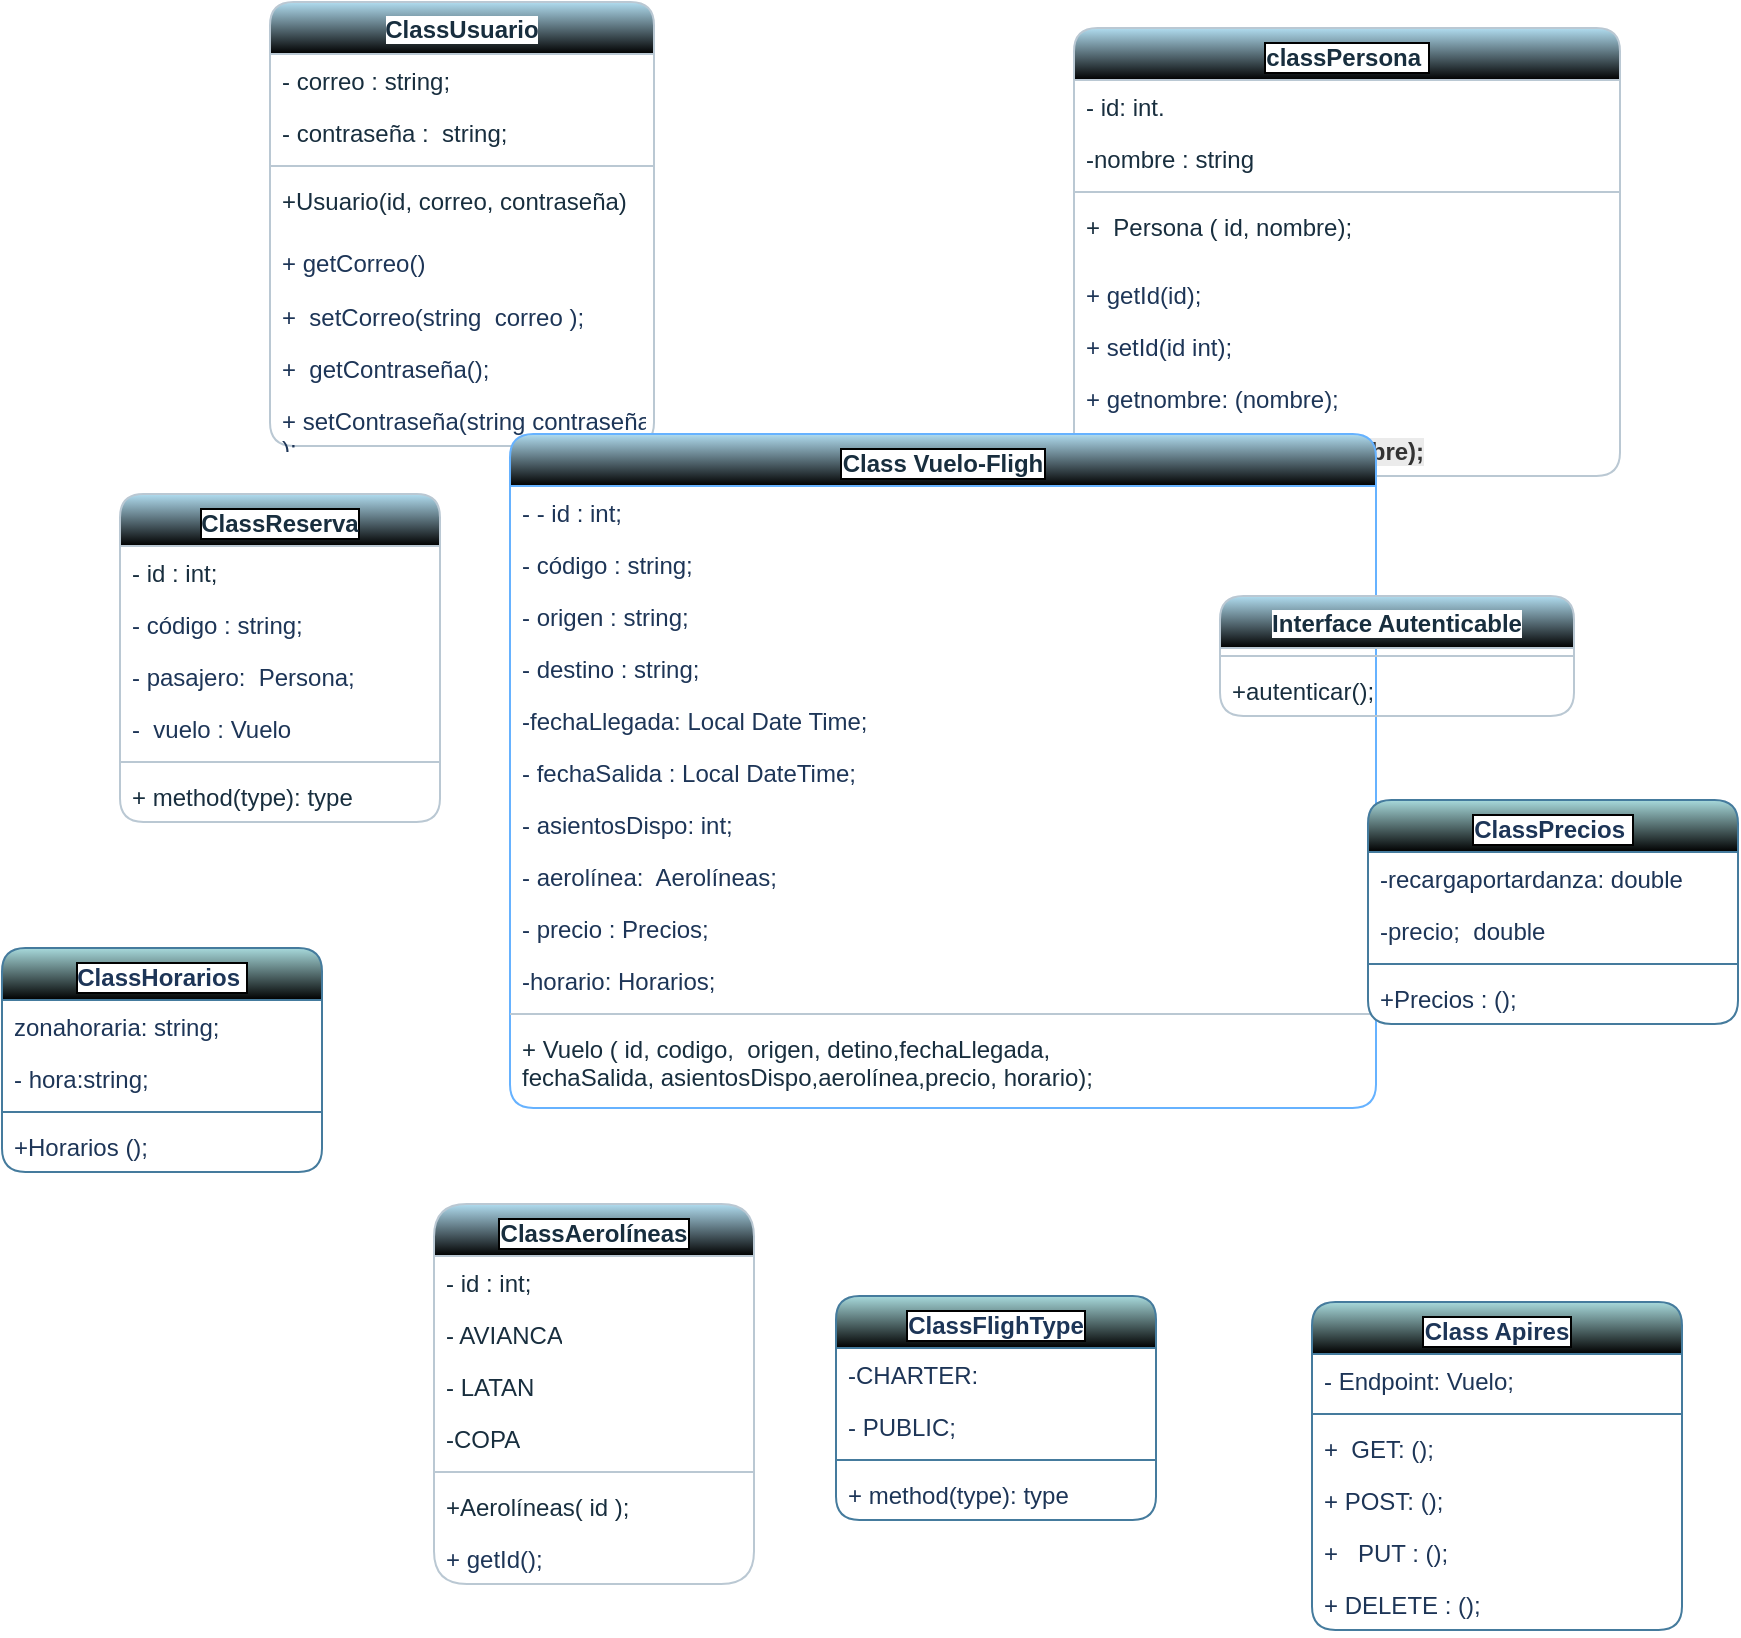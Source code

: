 <mxfile version="21.7.1" type="github">
  <diagram name="Página-1" id="ZE2Og2liTJ8zFDJ8wkAW">
    <mxGraphModel dx="1008" dy="414" grid="0" gridSize="10" guides="1" tooltips="1" connect="1" arrows="1" fold="1" page="1" pageScale="1" pageWidth="980" pageHeight="1390" background="none" math="0" shadow="0">
      <root>
        <mxCell id="0" />
        <mxCell id="1" parent="0" />
        <mxCell id="D-GpD_URcGxK7QM6RUJf-1" value="classPersona&amp;nbsp;" style="swimlane;fontStyle=1;align=center;verticalAlign=top;childLayout=stackLayout;horizontal=1;startSize=26;horizontalStack=0;resizeParent=1;resizeParentMax=0;resizeLast=0;collapsible=1;marginBottom=0;labelBackgroundColor=default;fillColor=#B1DDF0;strokeColor=#BAC8D3;fontColor=#182E3E;html=1;whiteSpace=wrap;labelBorderColor=default;gradientColor=default;rounded=1;" vertex="1" parent="1">
          <mxGeometry x="577" y="37" width="273" height="224" as="geometry" />
        </mxCell>
        <mxCell id="D-GpD_URcGxK7QM6RUJf-5" value="&lt;font style=&quot;vertical-align: inherit;&quot;&gt;&lt;font style=&quot;vertical-align: inherit;&quot;&gt;- id: int.&lt;/font&gt;&lt;/font&gt;" style="text;strokeColor=none;fillColor=none;align=left;verticalAlign=top;spacingLeft=4;spacingRight=4;overflow=hidden;rotatable=0;points=[[0,0.5],[1,0.5]];portConstraint=eastwest;whiteSpace=wrap;html=1;labelBackgroundColor=none;fontColor=#182E3E;" vertex="1" parent="D-GpD_URcGxK7QM6RUJf-1">
          <mxGeometry y="26" width="273" height="26" as="geometry" />
        </mxCell>
        <mxCell id="D-GpD_URcGxK7QM6RUJf-2" value="&lt;font style=&quot;vertical-align: inherit;&quot;&gt;&lt;font style=&quot;vertical-align: inherit;&quot;&gt;&lt;font style=&quot;vertical-align: inherit;&quot;&gt;&lt;font style=&quot;vertical-align: inherit;&quot;&gt;&lt;font style=&quot;vertical-align: inherit;&quot;&gt;&lt;font style=&quot;vertical-align: inherit;&quot;&gt;-nombre :&amp;nbsp;&lt;/font&gt;&lt;/font&gt;&lt;/font&gt;&lt;/font&gt;&lt;/font&gt;&lt;/font&gt;string" style="text;strokeColor=none;fillColor=none;align=left;verticalAlign=top;spacingLeft=4;spacingRight=4;overflow=hidden;rotatable=0;points=[[0,0.5],[1,0.5]];portConstraint=eastwest;whiteSpace=wrap;html=1;labelBackgroundColor=none;fontColor=#182E3E;" vertex="1" parent="D-GpD_URcGxK7QM6RUJf-1">
          <mxGeometry y="52" width="273" height="26" as="geometry" />
        </mxCell>
        <mxCell id="D-GpD_URcGxK7QM6RUJf-3" value="" style="line;strokeWidth=1;fillColor=none;align=left;verticalAlign=middle;spacingTop=-1;spacingLeft=3;spacingRight=3;rotatable=0;labelPosition=right;points=[];portConstraint=eastwest;strokeColor=#BAC8D3;labelBackgroundColor=none;fontColor=#182E3E;" vertex="1" parent="D-GpD_URcGxK7QM6RUJf-1">
          <mxGeometry y="78" width="273" height="8" as="geometry" />
        </mxCell>
        <mxCell id="D-GpD_URcGxK7QM6RUJf-4" value="+&amp;nbsp; Persona ( id, nombre);&amp;nbsp;&amp;nbsp;" style="text;strokeColor=none;fillColor=none;align=left;verticalAlign=top;spacingLeft=4;spacingRight=4;overflow=hidden;rotatable=0;points=[[0,0.5],[1,0.5]];portConstraint=eastwest;whiteSpace=wrap;html=1;labelBackgroundColor=none;fontColor=#182E3E;" vertex="1" parent="D-GpD_URcGxK7QM6RUJf-1">
          <mxGeometry y="86" width="273" height="34" as="geometry" />
        </mxCell>
        <mxCell id="D-GpD_URcGxK7QM6RUJf-99" value="+&amp;nbsp;getId(id);" style="text;strokeColor=none;fillColor=none;align=left;verticalAlign=top;spacingLeft=4;spacingRight=4;overflow=hidden;rotatable=0;points=[[0,0.5],[1,0.5]];portConstraint=eastwest;whiteSpace=wrap;html=1;fontColor=#1D3557;" vertex="1" parent="D-GpD_URcGxK7QM6RUJf-1">
          <mxGeometry y="120" width="273" height="26" as="geometry" />
        </mxCell>
        <mxCell id="D-GpD_URcGxK7QM6RUJf-100" value="+&amp;nbsp;setId(id int);" style="text;strokeColor=none;fillColor=none;align=left;verticalAlign=top;spacingLeft=4;spacingRight=4;overflow=hidden;rotatable=0;points=[[0,0.5],[1,0.5]];portConstraint=eastwest;whiteSpace=wrap;html=1;fontColor=#1D3557;" vertex="1" parent="D-GpD_URcGxK7QM6RUJf-1">
          <mxGeometry y="146" width="273" height="26" as="geometry" />
        </mxCell>
        <mxCell id="D-GpD_URcGxK7QM6RUJf-70" value="+ getnombre: (nombre);" style="text;strokeColor=none;fillColor=none;align=left;verticalAlign=top;spacingLeft=4;spacingRight=4;overflow=hidden;rotatable=0;points=[[0,0.5],[1,0.5]];portConstraint=eastwest;whiteSpace=wrap;html=1;fontColor=#1D3557;" vertex="1" parent="D-GpD_URcGxK7QM6RUJf-1">
          <mxGeometry y="172" width="273" height="26" as="geometry" />
        </mxCell>
        <mxCell id="D-GpD_URcGxK7QM6RUJf-69" value="+ Set nombre&lt;strong style=&quot;--tw-border-spacing-x: 0; --tw-border-spacing-y: 0; --tw-translate-x: 0; --tw-translate-y: 0; --tw-rotate: 0; --tw-skew-x: 0; --tw-skew-y: 0; --tw-scale-x: 1; --tw-scale-y: 1; --tw-pan-x: ; --tw-pan-y: ; --tw-pinch-zoom: ; --tw-scroll-snap-strictness: proximity; --tw-ordinal: ; --tw-slashed-zero: ; --tw-numeric-figure: ; --tw-numeric-spacing: ; --tw-numeric-fraction: ; --tw-ring-inset: ; --tw-ring-offset-width: 0px; --tw-ring-offset-color: #fff; --tw-ring-color: rgb(59 130 246 / .5); --tw-ring-offset-shadow: 0 0 #0000; --tw-ring-shadow: 0 0 #0000; --tw-shadow: 0 0 #0000; --tw-shadow-colored: 0 0 #0000; --tw-blur: ; --tw-brightness: ; --tw-contrast: ; --tw-grayscale: ; --tw-hue-rotate: ; --tw-invert: ; --tw-saturate: ; --tw-sepia: ; --tw-drop-shadow: ; --tw-backdrop-blur: ; --tw-backdrop-brightness: ; --tw-backdrop-contrast: ; --tw-backdrop-grayscale: ; --tw-backdrop-hue-rotate: ; --tw-backdrop-invert: ; --tw-backdrop-opacity: ; --tw-backdrop-saturate: ; --tw-backdrop-sepia: ; color: rgb(51, 51, 51); font-family: Arial, Helvetica, sans-serif; background-color: rgb(235, 235, 235);&quot;&gt;:(string nombre);&lt;/strong&gt;" style="text;strokeColor=none;fillColor=none;align=left;verticalAlign=top;spacingLeft=4;spacingRight=4;overflow=hidden;rotatable=0;points=[[0,0.5],[1,0.5]];portConstraint=eastwest;whiteSpace=wrap;html=1;fontColor=#1D3557;" vertex="1" parent="D-GpD_URcGxK7QM6RUJf-1">
          <mxGeometry y="198" width="273" height="26" as="geometry" />
        </mxCell>
        <mxCell id="D-GpD_URcGxK7QM6RUJf-6" value="ClassUsuario " style="swimlane;fontStyle=1;align=center;verticalAlign=top;childLayout=stackLayout;horizontal=1;startSize=26;horizontalStack=0;resizeParent=1;resizeParentMax=0;resizeLast=0;collapsible=1;marginBottom=0;whiteSpace=wrap;html=1;strokeColor=#BAC8D3;fontColor=#182E3E;fillColor=#B1DDF0;labelBackgroundColor=default;gradientColor=default;rounded=1;" vertex="1" parent="1">
          <mxGeometry x="175" y="24" width="192" height="222" as="geometry" />
        </mxCell>
        <mxCell id="D-GpD_URcGxK7QM6RUJf-7" value="- correo : string;" style="text;strokeColor=none;fillColor=none;align=left;verticalAlign=top;spacingLeft=4;spacingRight=4;overflow=hidden;rotatable=0;points=[[0,0.5],[1,0.5]];portConstraint=eastwest;whiteSpace=wrap;html=1;fontColor=#182E3E;labelBackgroundColor=none;" vertex="1" parent="D-GpD_URcGxK7QM6RUJf-6">
          <mxGeometry y="26" width="192" height="26" as="geometry" />
        </mxCell>
        <mxCell id="D-GpD_URcGxK7QM6RUJf-18" value="- contraseña :&amp;nbsp; string;" style="text;strokeColor=none;fillColor=none;align=left;verticalAlign=top;spacingLeft=4;spacingRight=4;overflow=hidden;rotatable=0;points=[[0,0.5],[1,0.5]];portConstraint=eastwest;whiteSpace=wrap;html=1;fontColor=#182E3E;labelBackgroundColor=none;" vertex="1" parent="D-GpD_URcGxK7QM6RUJf-6">
          <mxGeometry y="52" width="192" height="26" as="geometry" />
        </mxCell>
        <mxCell id="D-GpD_URcGxK7QM6RUJf-8" value="" style="line;strokeWidth=1;fillColor=none;align=left;verticalAlign=middle;spacingTop=-1;spacingLeft=3;spacingRight=3;rotatable=0;labelPosition=right;points=[];portConstraint=eastwest;strokeColor=#BAC8D3;fontColor=#182E3E;labelBackgroundColor=none;" vertex="1" parent="D-GpD_URcGxK7QM6RUJf-6">
          <mxGeometry y="78" width="192" height="8" as="geometry" />
        </mxCell>
        <mxCell id="D-GpD_URcGxK7QM6RUJf-9" value="+Usuario(id, correo, contraseña)" style="text;strokeColor=none;fillColor=none;align=left;verticalAlign=top;spacingLeft=4;spacingRight=4;overflow=hidden;rotatable=0;points=[[0,0.5],[1,0.5]];portConstraint=eastwest;whiteSpace=wrap;html=1;fontColor=#182E3E;labelBackgroundColor=none;" vertex="1" parent="D-GpD_URcGxK7QM6RUJf-6">
          <mxGeometry y="86" width="192" height="31" as="geometry" />
        </mxCell>
        <mxCell id="D-GpD_URcGxK7QM6RUJf-101" value="+&amp;nbsp;getCorreo()&lt;br&gt;&lt;br&gt;&lt;br&gt;&lt;br&gt;&lt;br&gt;&lt;br&gt;&lt;br&gt;&lt;br&gt;&lt;br&gt;&lt;br&gt;&lt;br&gt;" style="text;strokeColor=none;fillColor=none;align=left;verticalAlign=top;spacingLeft=4;spacingRight=4;overflow=hidden;rotatable=0;points=[[0,0.5],[1,0.5]];portConstraint=eastwest;whiteSpace=wrap;html=1;fontColor=#1D3557;" vertex="1" parent="D-GpD_URcGxK7QM6RUJf-6">
          <mxGeometry y="117" width="192" height="27" as="geometry" />
        </mxCell>
        <mxCell id="D-GpD_URcGxK7QM6RUJf-102" value="+&amp;nbsp;&amp;nbsp;setCorreo(string&amp;nbsp; correo );" style="text;strokeColor=none;fillColor=none;align=left;verticalAlign=top;spacingLeft=4;spacingRight=4;overflow=hidden;rotatable=0;points=[[0,0.5],[1,0.5]];portConstraint=eastwest;whiteSpace=wrap;html=1;fontColor=#1D3557;" vertex="1" parent="D-GpD_URcGxK7QM6RUJf-6">
          <mxGeometry y="144" width="192" height="26" as="geometry" />
        </mxCell>
        <mxCell id="D-GpD_URcGxK7QM6RUJf-105" value="+&amp;nbsp;&amp;nbsp;getContraseña();" style="text;strokeColor=none;fillColor=none;align=left;verticalAlign=top;spacingLeft=4;spacingRight=4;overflow=hidden;rotatable=0;points=[[0,0.5],[1,0.5]];portConstraint=eastwest;whiteSpace=wrap;html=1;fontColor=#1D3557;" vertex="1" parent="D-GpD_URcGxK7QM6RUJf-6">
          <mxGeometry y="170" width="192" height="26" as="geometry" />
        </mxCell>
        <mxCell id="D-GpD_URcGxK7QM6RUJf-104" value="+&amp;nbsp;setContraseña(string&amp;nbsp;contraseña)&lt;br&gt;);" style="text;strokeColor=none;fillColor=none;align=left;verticalAlign=top;spacingLeft=4;spacingRight=4;overflow=hidden;rotatable=0;points=[[0,0.5],[1,0.5]];portConstraint=eastwest;whiteSpace=wrap;html=1;fontColor=#1D3557;" vertex="1" parent="D-GpD_URcGxK7QM6RUJf-6">
          <mxGeometry y="196" width="192" height="26" as="geometry" />
        </mxCell>
        <mxCell id="D-GpD_URcGxK7QM6RUJf-10" value="Class Vuelo-Fligh" style="swimlane;fontStyle=1;align=center;verticalAlign=top;childLayout=stackLayout;horizontal=1;startSize=26;horizontalStack=0;resizeParent=1;resizeParentMax=0;resizeLast=0;collapsible=1;marginBottom=0;whiteSpace=wrap;html=1;strokeColor=#66B2FF;fontColor=#182E3E;fillColor=#B1DDF0;labelBackgroundColor=default;labelBorderColor=default;gradientColor=default;rounded=1;" vertex="1" parent="1">
          <mxGeometry x="295" y="240" width="433" height="337" as="geometry" />
        </mxCell>
        <mxCell id="D-GpD_URcGxK7QM6RUJf-36" value="-&amp;nbsp;- id : int;" style="text;strokeColor=none;fillColor=none;align=left;verticalAlign=top;spacingLeft=4;spacingRight=4;overflow=hidden;rotatable=0;points=[[0,0.5],[1,0.5]];portConstraint=eastwest;whiteSpace=wrap;html=1;fontColor=#1D3557;" vertex="1" parent="D-GpD_URcGxK7QM6RUJf-10">
          <mxGeometry y="26" width="433" height="26" as="geometry" />
        </mxCell>
        <mxCell id="D-GpD_URcGxK7QM6RUJf-38" value="- código : string;" style="text;strokeColor=none;fillColor=none;align=left;verticalAlign=top;spacingLeft=4;spacingRight=4;overflow=hidden;rotatable=0;points=[[0,0.5],[1,0.5]];portConstraint=eastwest;whiteSpace=wrap;html=1;fontColor=#1D3557;" vertex="1" parent="D-GpD_URcGxK7QM6RUJf-10">
          <mxGeometry y="52" width="433" height="26" as="geometry" />
        </mxCell>
        <mxCell id="D-GpD_URcGxK7QM6RUJf-47" value="- origen : string;" style="text;strokeColor=none;fillColor=none;align=left;verticalAlign=top;spacingLeft=4;spacingRight=4;overflow=hidden;rotatable=0;points=[[0,0.5],[1,0.5]];portConstraint=eastwest;whiteSpace=wrap;html=1;fontColor=#1D3557;" vertex="1" parent="D-GpD_URcGxK7QM6RUJf-10">
          <mxGeometry y="78" width="433" height="26" as="geometry" />
        </mxCell>
        <mxCell id="D-GpD_URcGxK7QM6RUJf-37" value="- destino : string;" style="text;strokeColor=none;fillColor=none;align=left;verticalAlign=top;spacingLeft=4;spacingRight=4;overflow=hidden;rotatable=0;points=[[0,0.5],[1,0.5]];portConstraint=eastwest;whiteSpace=wrap;html=1;fontColor=#1D3557;" vertex="1" parent="D-GpD_URcGxK7QM6RUJf-10">
          <mxGeometry y="104" width="433" height="26" as="geometry" />
        </mxCell>
        <mxCell id="D-GpD_URcGxK7QM6RUJf-49" value="-fechaLlegada: Local Date Time;" style="text;strokeColor=none;fillColor=none;align=left;verticalAlign=top;spacingLeft=4;spacingRight=4;overflow=hidden;rotatable=0;points=[[0,0.5],[1,0.5]];portConstraint=eastwest;whiteSpace=wrap;html=1;fontColor=#1D3557;" vertex="1" parent="D-GpD_URcGxK7QM6RUJf-10">
          <mxGeometry y="130" width="433" height="26" as="geometry" />
        </mxCell>
        <mxCell id="D-GpD_URcGxK7QM6RUJf-48" value="- fechaSalida :&amp;nbsp;Local DateTime;" style="text;strokeColor=none;fillColor=none;align=left;verticalAlign=top;spacingLeft=4;spacingRight=4;overflow=hidden;rotatable=0;points=[[0,0.5],[1,0.5]];portConstraint=eastwest;whiteSpace=wrap;html=1;fontColor=#1D3557;" vertex="1" parent="D-GpD_URcGxK7QM6RUJf-10">
          <mxGeometry y="156" width="433" height="26" as="geometry" />
        </mxCell>
        <mxCell id="D-GpD_URcGxK7QM6RUJf-54" value="- asientosDispo: int;" style="text;strokeColor=none;fillColor=none;align=left;verticalAlign=top;spacingLeft=4;spacingRight=4;overflow=hidden;rotatable=0;points=[[0,0.5],[1,0.5]];portConstraint=eastwest;whiteSpace=wrap;html=1;fontColor=#1D3557;" vertex="1" parent="D-GpD_URcGxK7QM6RUJf-10">
          <mxGeometry y="182" width="433" height="26" as="geometry" />
        </mxCell>
        <mxCell id="D-GpD_URcGxK7QM6RUJf-55" value="- aerolínea:&amp;nbsp; Aerolíneas;" style="text;strokeColor=none;fillColor=none;align=left;verticalAlign=top;spacingLeft=4;spacingRight=4;overflow=hidden;rotatable=0;points=[[0,0.5],[1,0.5]];portConstraint=eastwest;whiteSpace=wrap;html=1;fontColor=#1D3557;" vertex="1" parent="D-GpD_URcGxK7QM6RUJf-10">
          <mxGeometry y="208" width="433" height="26" as="geometry" />
        </mxCell>
        <mxCell id="D-GpD_URcGxK7QM6RUJf-50" value="- precio : Precios;" style="text;strokeColor=none;fillColor=none;align=left;verticalAlign=top;spacingLeft=4;spacingRight=4;overflow=hidden;rotatable=0;points=[[0,0.5],[1,0.5]];portConstraint=eastwest;whiteSpace=wrap;html=1;fontColor=#1D3557;" vertex="1" parent="D-GpD_URcGxK7QM6RUJf-10">
          <mxGeometry y="234" width="433" height="26" as="geometry" />
        </mxCell>
        <mxCell id="D-GpD_URcGxK7QM6RUJf-51" value="-horario: Horarios;" style="text;strokeColor=none;fillColor=none;align=left;verticalAlign=top;spacingLeft=4;spacingRight=4;overflow=hidden;rotatable=0;points=[[0,0.5],[1,0.5]];portConstraint=eastwest;whiteSpace=wrap;html=1;fontColor=#1D3557;" vertex="1" parent="D-GpD_URcGxK7QM6RUJf-10">
          <mxGeometry y="260" width="433" height="26" as="geometry" />
        </mxCell>
        <mxCell id="D-GpD_URcGxK7QM6RUJf-12" value="" style="line;strokeWidth=1;fillColor=none;align=left;verticalAlign=middle;spacingTop=-1;spacingLeft=3;spacingRight=3;rotatable=0;labelPosition=right;points=[];portConstraint=eastwest;strokeColor=#BAC8D3;fontColor=#182E3E;labelBackgroundColor=none;" vertex="1" parent="D-GpD_URcGxK7QM6RUJf-10">
          <mxGeometry y="286" width="433" height="8" as="geometry" />
        </mxCell>
        <mxCell id="D-GpD_URcGxK7QM6RUJf-13" value="+ Vuelo ( id, codigo,&amp;nbsp; origen, detino,fechaLlegada, fechaSalida,&amp;nbsp;asientosDispo,aerolínea,precio,&amp;nbsp;horario);&amp;nbsp;" style="text;strokeColor=none;fillColor=none;align=left;verticalAlign=top;spacingLeft=4;spacingRight=4;overflow=hidden;rotatable=0;points=[[0,0.5],[1,0.5]];portConstraint=eastwest;whiteSpace=wrap;html=1;fontColor=#182E3E;labelBackgroundColor=none;" vertex="1" parent="D-GpD_URcGxK7QM6RUJf-10">
          <mxGeometry y="294" width="433" height="43" as="geometry" />
        </mxCell>
        <mxCell id="D-GpD_URcGxK7QM6RUJf-19" value="ClassReserva " style="swimlane;fontStyle=1;align=center;verticalAlign=top;childLayout=stackLayout;horizontal=1;startSize=26;horizontalStack=0;resizeParent=1;resizeParentMax=0;resizeLast=0;collapsible=1;marginBottom=0;whiteSpace=wrap;html=1;strokeColor=#BAC8D3;fontColor=#182E3E;fillColor=#B1DDF0;labelBackgroundColor=default;labelBorderColor=default;gradientColor=default;rounded=1;" vertex="1" parent="1">
          <mxGeometry x="100" y="270" width="160" height="164" as="geometry" />
        </mxCell>
        <mxCell id="D-GpD_URcGxK7QM6RUJf-20" value="- id : int;" style="text;strokeColor=none;fillColor=none;align=left;verticalAlign=top;spacingLeft=4;spacingRight=4;overflow=hidden;rotatable=0;points=[[0,0.5],[1,0.5]];portConstraint=eastwest;whiteSpace=wrap;html=1;fontColor=#182E3E;labelBackgroundColor=none;" vertex="1" parent="D-GpD_URcGxK7QM6RUJf-19">
          <mxGeometry y="26" width="160" height="26" as="geometry" />
        </mxCell>
        <mxCell id="D-GpD_URcGxK7QM6RUJf-56" value="-&amp;nbsp;código : string;" style="text;strokeColor=none;fillColor=none;align=left;verticalAlign=top;spacingLeft=4;spacingRight=4;overflow=hidden;rotatable=0;points=[[0,0.5],[1,0.5]];portConstraint=eastwest;whiteSpace=wrap;html=1;fontColor=#1D3557;" vertex="1" parent="D-GpD_URcGxK7QM6RUJf-19">
          <mxGeometry y="52" width="160" height="26" as="geometry" />
        </mxCell>
        <mxCell id="D-GpD_URcGxK7QM6RUJf-57" value="- pasajero:&amp;nbsp; Persona;" style="text;strokeColor=none;fillColor=none;align=left;verticalAlign=top;spacingLeft=4;spacingRight=4;overflow=hidden;rotatable=0;points=[[0,0.5],[1,0.5]];portConstraint=eastwest;whiteSpace=wrap;html=1;fontColor=#1D3557;" vertex="1" parent="D-GpD_URcGxK7QM6RUJf-19">
          <mxGeometry y="78" width="160" height="26" as="geometry" />
        </mxCell>
        <mxCell id="D-GpD_URcGxK7QM6RUJf-58" value="-&amp;nbsp;&amp;nbsp;vuelo : Vuelo " style="text;strokeColor=none;fillColor=none;align=left;verticalAlign=top;spacingLeft=4;spacingRight=4;overflow=hidden;rotatable=0;points=[[0,0.5],[1,0.5]];portConstraint=eastwest;whiteSpace=wrap;html=1;fontColor=#1D3557;" vertex="1" parent="D-GpD_URcGxK7QM6RUJf-19">
          <mxGeometry y="104" width="160" height="26" as="geometry" />
        </mxCell>
        <mxCell id="D-GpD_URcGxK7QM6RUJf-21" value="" style="line;strokeWidth=1;fillColor=none;align=left;verticalAlign=middle;spacingTop=-1;spacingLeft=3;spacingRight=3;rotatable=0;labelPosition=right;points=[];portConstraint=eastwest;strokeColor=#BAC8D3;fontColor=#182E3E;labelBackgroundColor=none;" vertex="1" parent="D-GpD_URcGxK7QM6RUJf-19">
          <mxGeometry y="130" width="160" height="8" as="geometry" />
        </mxCell>
        <mxCell id="D-GpD_URcGxK7QM6RUJf-22" value="+ method(type): type" style="text;strokeColor=none;fillColor=none;align=left;verticalAlign=top;spacingLeft=4;spacingRight=4;overflow=hidden;rotatable=0;points=[[0,0.5],[1,0.5]];portConstraint=eastwest;whiteSpace=wrap;html=1;fontColor=#182E3E;labelBackgroundColor=none;" vertex="1" parent="D-GpD_URcGxK7QM6RUJf-19">
          <mxGeometry y="138" width="160" height="26" as="geometry" />
        </mxCell>
        <mxCell id="D-GpD_URcGxK7QM6RUJf-23" value="Interface Autenticable " style="swimlane;fontStyle=1;align=center;verticalAlign=top;childLayout=stackLayout;horizontal=1;startSize=26;horizontalStack=0;resizeParent=1;resizeParentMax=0;resizeLast=0;collapsible=1;marginBottom=0;whiteSpace=wrap;html=1;strokeColor=#BAC8D3;fontColor=#182E3E;fillColor=#B1DDF0;labelBackgroundColor=default;gradientColor=default;rounded=1;" vertex="1" parent="1">
          <mxGeometry x="650" y="321" width="177" height="60" as="geometry" />
        </mxCell>
        <mxCell id="D-GpD_URcGxK7QM6RUJf-25" value="" style="line;strokeWidth=1;fillColor=none;align=left;verticalAlign=middle;spacingTop=-1;spacingLeft=3;spacingRight=3;rotatable=0;labelPosition=right;points=[];portConstraint=eastwest;strokeColor=#BAC8D3;fontColor=#182E3E;labelBackgroundColor=none;" vertex="1" parent="D-GpD_URcGxK7QM6RUJf-23">
          <mxGeometry y="26" width="177" height="8" as="geometry" />
        </mxCell>
        <mxCell id="D-GpD_URcGxK7QM6RUJf-26" value="+autenticar();" style="text;strokeColor=none;fillColor=none;align=left;verticalAlign=top;spacingLeft=4;spacingRight=4;overflow=hidden;rotatable=0;points=[[0,0.5],[1,0.5]];portConstraint=eastwest;whiteSpace=wrap;html=1;fontColor=#182E3E;labelBackgroundColor=none;" vertex="1" parent="D-GpD_URcGxK7QM6RUJf-23">
          <mxGeometry y="34" width="177" height="26" as="geometry" />
        </mxCell>
        <mxCell id="D-GpD_URcGxK7QM6RUJf-39" value="ClassHorarios&amp;nbsp;" style="swimlane;fontStyle=1;align=center;verticalAlign=top;childLayout=stackLayout;horizontal=1;startSize=26;horizontalStack=0;resizeParent=1;resizeParentMax=0;resizeLast=0;collapsible=1;marginBottom=0;whiteSpace=wrap;html=1;strokeColor=#457B9D;fontColor=#1D3557;fillColor=#A8DADC;swimlaneFillColor=default;gradientColor=default;labelBackgroundColor=default;labelBorderColor=default;rounded=1;" vertex="1" parent="1">
          <mxGeometry x="41" y="497" width="160" height="112" as="geometry" />
        </mxCell>
        <mxCell id="D-GpD_URcGxK7QM6RUJf-52" value="zonahoraria: string;" style="text;strokeColor=none;fillColor=none;align=left;verticalAlign=top;spacingLeft=4;spacingRight=4;overflow=hidden;rotatable=0;points=[[0,0.5],[1,0.5]];portConstraint=eastwest;whiteSpace=wrap;html=1;fontColor=#1D3557;" vertex="1" parent="D-GpD_URcGxK7QM6RUJf-39">
          <mxGeometry y="26" width="160" height="26" as="geometry" />
        </mxCell>
        <mxCell id="D-GpD_URcGxK7QM6RUJf-40" value="- hora:string;" style="text;strokeColor=none;fillColor=none;align=left;verticalAlign=top;spacingLeft=4;spacingRight=4;overflow=hidden;rotatable=0;points=[[0,0.5],[1,0.5]];portConstraint=eastwest;whiteSpace=wrap;html=1;fontColor=#1D3557;" vertex="1" parent="D-GpD_URcGxK7QM6RUJf-39">
          <mxGeometry y="52" width="160" height="26" as="geometry" />
        </mxCell>
        <mxCell id="D-GpD_URcGxK7QM6RUJf-41" value="" style="line;strokeWidth=1;fillColor=none;align=left;verticalAlign=middle;spacingTop=-1;spacingLeft=3;spacingRight=3;rotatable=0;labelPosition=right;points=[];portConstraint=eastwest;strokeColor=inherit;fontColor=#1D3557;" vertex="1" parent="D-GpD_URcGxK7QM6RUJf-39">
          <mxGeometry y="78" width="160" height="8" as="geometry" />
        </mxCell>
        <mxCell id="D-GpD_URcGxK7QM6RUJf-42" value="+Horarios ();" style="text;strokeColor=none;fillColor=none;align=left;verticalAlign=top;spacingLeft=4;spacingRight=4;overflow=hidden;rotatable=0;points=[[0,0.5],[1,0.5]];portConstraint=eastwest;whiteSpace=wrap;html=1;fontColor=#1D3557;" vertex="1" parent="D-GpD_URcGxK7QM6RUJf-39">
          <mxGeometry y="86" width="160" height="26" as="geometry" />
        </mxCell>
        <mxCell id="D-GpD_URcGxK7QM6RUJf-43" value="ClassPrecios&amp;nbsp;" style="swimlane;fontStyle=1;align=center;verticalAlign=top;childLayout=stackLayout;horizontal=1;startSize=26;horizontalStack=0;resizeParent=1;resizeParentMax=0;resizeLast=0;collapsible=1;marginBottom=0;whiteSpace=wrap;html=1;strokeColor=#457B9D;fontColor=#1D3557;fillColor=#A8DADC;swimlaneFillColor=default;labelBorderColor=default;labelBackgroundColor=default;gradientColor=default;rounded=1;" vertex="1" parent="1">
          <mxGeometry x="724" y="423" width="185" height="112" as="geometry" />
        </mxCell>
        <mxCell id="D-GpD_URcGxK7QM6RUJf-44" value="-recargaportardanza: double" style="text;strokeColor=none;fillColor=none;align=left;verticalAlign=top;spacingLeft=4;spacingRight=4;overflow=hidden;rotatable=0;points=[[0,0.5],[1,0.5]];portConstraint=eastwest;whiteSpace=wrap;html=1;fontColor=#1D3557;" vertex="1" parent="D-GpD_URcGxK7QM6RUJf-43">
          <mxGeometry y="26" width="185" height="26" as="geometry" />
        </mxCell>
        <mxCell id="D-GpD_URcGxK7QM6RUJf-53" value="-precio;&amp;nbsp; double" style="text;strokeColor=none;fillColor=none;align=left;verticalAlign=top;spacingLeft=4;spacingRight=4;overflow=hidden;rotatable=0;points=[[0,0.5],[1,0.5]];portConstraint=eastwest;whiteSpace=wrap;html=1;fontColor=#1D3557;" vertex="1" parent="D-GpD_URcGxK7QM6RUJf-43">
          <mxGeometry y="52" width="185" height="26" as="geometry" />
        </mxCell>
        <mxCell id="D-GpD_URcGxK7QM6RUJf-45" value="" style="line;strokeWidth=1;fillColor=none;align=left;verticalAlign=middle;spacingTop=-1;spacingLeft=3;spacingRight=3;rotatable=0;labelPosition=right;points=[];portConstraint=eastwest;strokeColor=inherit;fontColor=#1D3557;" vertex="1" parent="D-GpD_URcGxK7QM6RUJf-43">
          <mxGeometry y="78" width="185" height="8" as="geometry" />
        </mxCell>
        <mxCell id="D-GpD_URcGxK7QM6RUJf-46" value="+Precios : ();" style="text;strokeColor=none;fillColor=none;align=left;verticalAlign=top;spacingLeft=4;spacingRight=4;overflow=hidden;rotatable=0;points=[[0,0.5],[1,0.5]];portConstraint=eastwest;whiteSpace=wrap;html=1;fontColor=#1D3557;" vertex="1" parent="D-GpD_URcGxK7QM6RUJf-43">
          <mxGeometry y="86" width="185" height="26" as="geometry" />
        </mxCell>
        <mxCell id="D-GpD_URcGxK7QM6RUJf-60" value="Class Apires" style="swimlane;fontStyle=1;align=center;verticalAlign=top;childLayout=stackLayout;horizontal=1;startSize=26;horizontalStack=0;resizeParent=1;resizeParentMax=0;resizeLast=0;collapsible=1;marginBottom=0;whiteSpace=wrap;html=1;strokeColor=#457B9D;fontColor=#1D3557;fillColor=#A8DADC;swimlaneFillColor=default;labelBorderColor=default;labelBackgroundColor=default;gradientColor=default;rounded=1;" vertex="1" parent="1">
          <mxGeometry x="696" y="674" width="185" height="164" as="geometry" />
        </mxCell>
        <mxCell id="D-GpD_URcGxK7QM6RUJf-62" value="- Endpoint: Vuelo;" style="text;strokeColor=none;fillColor=none;align=left;verticalAlign=top;spacingLeft=4;spacingRight=4;overflow=hidden;rotatable=0;points=[[0,0.5],[1,0.5]];portConstraint=eastwest;whiteSpace=wrap;html=1;fontColor=#1D3557;" vertex="1" parent="D-GpD_URcGxK7QM6RUJf-60">
          <mxGeometry y="26" width="185" height="26" as="geometry" />
        </mxCell>
        <mxCell id="D-GpD_URcGxK7QM6RUJf-63" value="" style="line;strokeWidth=1;fillColor=none;align=left;verticalAlign=middle;spacingTop=-1;spacingLeft=3;spacingRight=3;rotatable=0;labelPosition=right;points=[];portConstraint=eastwest;strokeColor=inherit;fontColor=#1D3557;" vertex="1" parent="D-GpD_URcGxK7QM6RUJf-60">
          <mxGeometry y="52" width="185" height="8" as="geometry" />
        </mxCell>
        <mxCell id="D-GpD_URcGxK7QM6RUJf-64" value="+&amp;nbsp;&amp;nbsp;GET: ();" style="text;strokeColor=none;fillColor=none;align=left;verticalAlign=top;spacingLeft=4;spacingRight=4;overflow=hidden;rotatable=0;points=[[0,0.5],[1,0.5]];portConstraint=eastwest;whiteSpace=wrap;html=1;fontColor=#1D3557;" vertex="1" parent="D-GpD_URcGxK7QM6RUJf-60">
          <mxGeometry y="60" width="185" height="26" as="geometry" />
        </mxCell>
        <mxCell id="D-GpD_URcGxK7QM6RUJf-65" value="+ POST: ();" style="text;strokeColor=none;fillColor=none;align=left;verticalAlign=top;spacingLeft=4;spacingRight=4;overflow=hidden;rotatable=0;points=[[0,0.5],[1,0.5]];portConstraint=eastwest;whiteSpace=wrap;html=1;fontColor=#1D3557;" vertex="1" parent="D-GpD_URcGxK7QM6RUJf-60">
          <mxGeometry y="86" width="185" height="26" as="geometry" />
        </mxCell>
        <mxCell id="D-GpD_URcGxK7QM6RUJf-67" value="+&amp;nbsp;&amp;nbsp; PUT : ();" style="text;strokeColor=none;fillColor=none;align=left;verticalAlign=top;spacingLeft=4;spacingRight=4;overflow=hidden;rotatable=0;points=[[0,0.5],[1,0.5]];portConstraint=eastwest;whiteSpace=wrap;html=1;fontColor=#1D3557;" vertex="1" parent="D-GpD_URcGxK7QM6RUJf-60">
          <mxGeometry y="112" width="185" height="26" as="geometry" />
        </mxCell>
        <mxCell id="D-GpD_URcGxK7QM6RUJf-66" value="+ DELETE : ();" style="text;strokeColor=none;fillColor=none;align=left;verticalAlign=top;spacingLeft=4;spacingRight=4;overflow=hidden;rotatable=0;points=[[0,0.5],[1,0.5]];portConstraint=eastwest;whiteSpace=wrap;html=1;fontColor=#1D3557;" vertex="1" parent="D-GpD_URcGxK7QM6RUJf-60">
          <mxGeometry y="138" width="185" height="26" as="geometry" />
        </mxCell>
        <mxCell id="D-GpD_URcGxK7QM6RUJf-80" value="ClassFlighType" style="swimlane;fontStyle=1;align=center;verticalAlign=top;childLayout=stackLayout;horizontal=1;startSize=26;horizontalStack=0;resizeParent=1;resizeParentMax=0;resizeLast=0;collapsible=1;marginBottom=0;whiteSpace=wrap;html=1;strokeColor=#457B9D;fontColor=#1D3557;fillColor=#A8DADC;labelBackgroundColor=default;labelBorderColor=default;gradientColor=default;swimlaneFillColor=default;rounded=1;" vertex="1" parent="1">
          <mxGeometry x="458" y="671" width="160" height="112" as="geometry" />
        </mxCell>
        <mxCell id="D-GpD_URcGxK7QM6RUJf-81" value="-CHARTER:" style="text;strokeColor=none;fillColor=none;align=left;verticalAlign=top;spacingLeft=4;spacingRight=4;overflow=hidden;rotatable=0;points=[[0,0.5],[1,0.5]];portConstraint=eastwest;whiteSpace=wrap;html=1;fontColor=#1D3557;" vertex="1" parent="D-GpD_URcGxK7QM6RUJf-80">
          <mxGeometry y="26" width="160" height="26" as="geometry" />
        </mxCell>
        <mxCell id="D-GpD_URcGxK7QM6RUJf-97" value="- PUBLIC;&amp;nbsp;&amp;nbsp;" style="text;strokeColor=none;fillColor=none;align=left;verticalAlign=top;spacingLeft=4;spacingRight=4;overflow=hidden;rotatable=0;points=[[0,0.5],[1,0.5]];portConstraint=eastwest;whiteSpace=wrap;html=1;fontColor=#1D3557;" vertex="1" parent="D-GpD_URcGxK7QM6RUJf-80">
          <mxGeometry y="52" width="160" height="26" as="geometry" />
        </mxCell>
        <mxCell id="D-GpD_URcGxK7QM6RUJf-82" value="" style="line;strokeWidth=1;fillColor=none;align=left;verticalAlign=middle;spacingTop=-1;spacingLeft=3;spacingRight=3;rotatable=0;labelPosition=right;points=[];portConstraint=eastwest;strokeColor=inherit;fontColor=#1D3557;" vertex="1" parent="D-GpD_URcGxK7QM6RUJf-80">
          <mxGeometry y="78" width="160" height="8" as="geometry" />
        </mxCell>
        <mxCell id="D-GpD_URcGxK7QM6RUJf-83" value="+ method(type): type" style="text;strokeColor=none;fillColor=none;align=left;verticalAlign=top;spacingLeft=4;spacingRight=4;overflow=hidden;rotatable=0;points=[[0,0.5],[1,0.5]];portConstraint=eastwest;whiteSpace=wrap;html=1;fontColor=#1D3557;" vertex="1" parent="D-GpD_URcGxK7QM6RUJf-80">
          <mxGeometry y="86" width="160" height="26" as="geometry" />
        </mxCell>
        <mxCell id="D-GpD_URcGxK7QM6RUJf-14" value="ClassAerolíneas" style="swimlane;fontStyle=1;align=center;verticalAlign=top;childLayout=stackLayout;horizontal=1;startSize=26;horizontalStack=0;resizeParent=1;resizeParentMax=0;resizeLast=0;collapsible=1;marginBottom=0;whiteSpace=wrap;html=1;strokeColor=#BAC8D3;fontColor=#182E3E;fillColor=#B1DDF0;labelBackgroundColor=default;labelBorderColor=default;gradientColor=default;swimlaneFillColor=default;rounded=1;arcSize=21;" vertex="1" parent="1">
          <mxGeometry x="257" y="625" width="160" height="190" as="geometry" />
        </mxCell>
        <mxCell id="D-GpD_URcGxK7QM6RUJf-15" value="- id : int;" style="text;strokeColor=none;fillColor=none;align=left;verticalAlign=top;spacingLeft=4;spacingRight=4;overflow=hidden;rotatable=0;points=[[0,0.5],[1,0.5]];portConstraint=eastwest;whiteSpace=wrap;html=1;fontColor=#182E3E;labelBackgroundColor=none;" vertex="1" parent="D-GpD_URcGxK7QM6RUJf-14">
          <mxGeometry y="26" width="160" height="26" as="geometry" />
        </mxCell>
        <mxCell id="D-GpD_URcGxK7QM6RUJf-91" value="- AVIANCA" style="text;strokeColor=none;fillColor=none;align=left;verticalAlign=top;spacingLeft=4;spacingRight=4;overflow=hidden;rotatable=0;points=[[0,0.5],[1,0.5]];portConstraint=eastwest;whiteSpace=wrap;html=1;fontColor=#182E3E;labelBackgroundColor=none;" vertex="1" parent="D-GpD_URcGxK7QM6RUJf-14">
          <mxGeometry y="52" width="160" height="26" as="geometry" />
        </mxCell>
        <mxCell id="D-GpD_URcGxK7QM6RUJf-92" value="- LATAN" style="text;strokeColor=none;fillColor=none;align=left;verticalAlign=top;spacingLeft=4;spacingRight=4;overflow=hidden;rotatable=0;points=[[0,0.5],[1,0.5]];portConstraint=eastwest;whiteSpace=wrap;html=1;fontColor=#182E3E;labelBackgroundColor=none;" vertex="1" parent="D-GpD_URcGxK7QM6RUJf-14">
          <mxGeometry y="78" width="160" height="26" as="geometry" />
        </mxCell>
        <mxCell id="D-GpD_URcGxK7QM6RUJf-35" value="-COPA" style="text;strokeColor=none;fillColor=none;align=left;verticalAlign=top;spacingLeft=4;spacingRight=4;overflow=hidden;rotatable=0;points=[[0,0.5],[1,0.5]];portConstraint=eastwest;whiteSpace=wrap;html=1;fontColor=#182E3E;labelBackgroundColor=none;" vertex="1" parent="D-GpD_URcGxK7QM6RUJf-14">
          <mxGeometry y="104" width="160" height="26" as="geometry" />
        </mxCell>
        <mxCell id="D-GpD_URcGxK7QM6RUJf-16" value="" style="line;strokeWidth=1;fillColor=none;align=left;verticalAlign=middle;spacingTop=-1;spacingLeft=3;spacingRight=3;rotatable=0;labelPosition=right;points=[];portConstraint=eastwest;strokeColor=#BAC8D3;fontColor=#182E3E;labelBackgroundColor=none;" vertex="1" parent="D-GpD_URcGxK7QM6RUJf-14">
          <mxGeometry y="130" width="160" height="8" as="geometry" />
        </mxCell>
        <mxCell id="D-GpD_URcGxK7QM6RUJf-17" value="+Aerolíneas( id );&amp;nbsp;&lt;br&gt;" style="text;strokeColor=none;fillColor=none;align=left;verticalAlign=top;spacingLeft=4;spacingRight=4;overflow=hidden;rotatable=0;points=[[0,0.5],[1,0.5]];portConstraint=eastwest;whiteSpace=wrap;html=1;fontColor=#182E3E;labelBackgroundColor=none;" vertex="1" parent="D-GpD_URcGxK7QM6RUJf-14">
          <mxGeometry y="138" width="160" height="26" as="geometry" />
        </mxCell>
        <mxCell id="D-GpD_URcGxK7QM6RUJf-106" value="+&amp;nbsp;getId();" style="text;strokeColor=none;fillColor=none;align=left;verticalAlign=top;spacingLeft=4;spacingRight=4;overflow=hidden;rotatable=0;points=[[0,0.5],[1,0.5]];portConstraint=eastwest;whiteSpace=wrap;html=1;fontColor=#1D3557;" vertex="1" parent="D-GpD_URcGxK7QM6RUJf-14">
          <mxGeometry y="164" width="160" height="26" as="geometry" />
        </mxCell>
      </root>
    </mxGraphModel>
  </diagram>
</mxfile>
